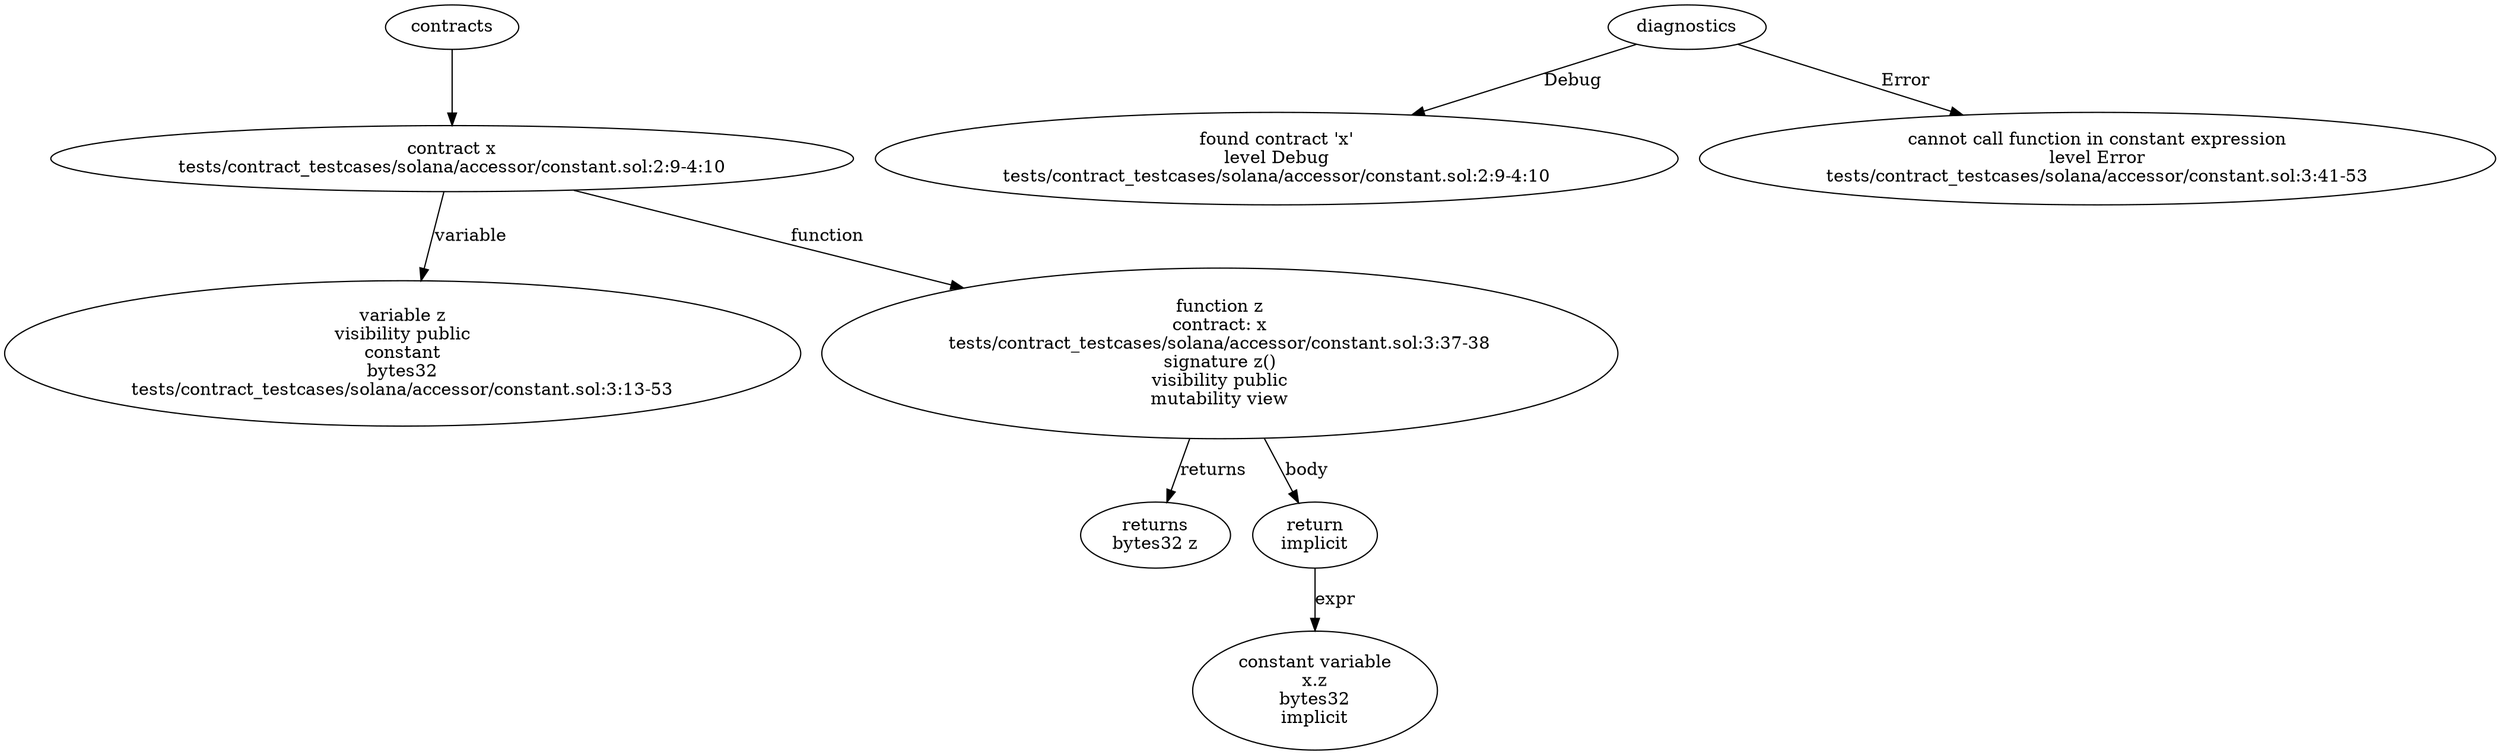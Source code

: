 strict digraph "tests/contract_testcases/solana/accessor/constant.sol" {
	contract [label="contract x\ntests/contract_testcases/solana/accessor/constant.sol:2:9-4:10"]
	var [label="variable z\nvisibility public\nconstant\nbytes32\ntests/contract_testcases/solana/accessor/constant.sol:3:13-53"]
	z [label="function z\ncontract: x\ntests/contract_testcases/solana/accessor/constant.sol:3:37-38\nsignature z()\nvisibility public\nmutability view"]
	returns [label="returns\nbytes32 z"]
	return [label="return\nimplicit"]
	constant [label="constant variable\nx.z\nbytes32\nimplicit"]
	diagnostic [label="found contract 'x'\nlevel Debug\ntests/contract_testcases/solana/accessor/constant.sol:2:9-4:10"]
	diagnostic_9 [label="cannot call function in constant expression\nlevel Error\ntests/contract_testcases/solana/accessor/constant.sol:3:41-53"]
	contracts -> contract
	contract -> var [label="variable"]
	contract -> z [label="function"]
	z -> returns [label="returns"]
	z -> return [label="body"]
	return -> constant [label="expr"]
	diagnostics -> diagnostic [label="Debug"]
	diagnostics -> diagnostic_9 [label="Error"]
}
